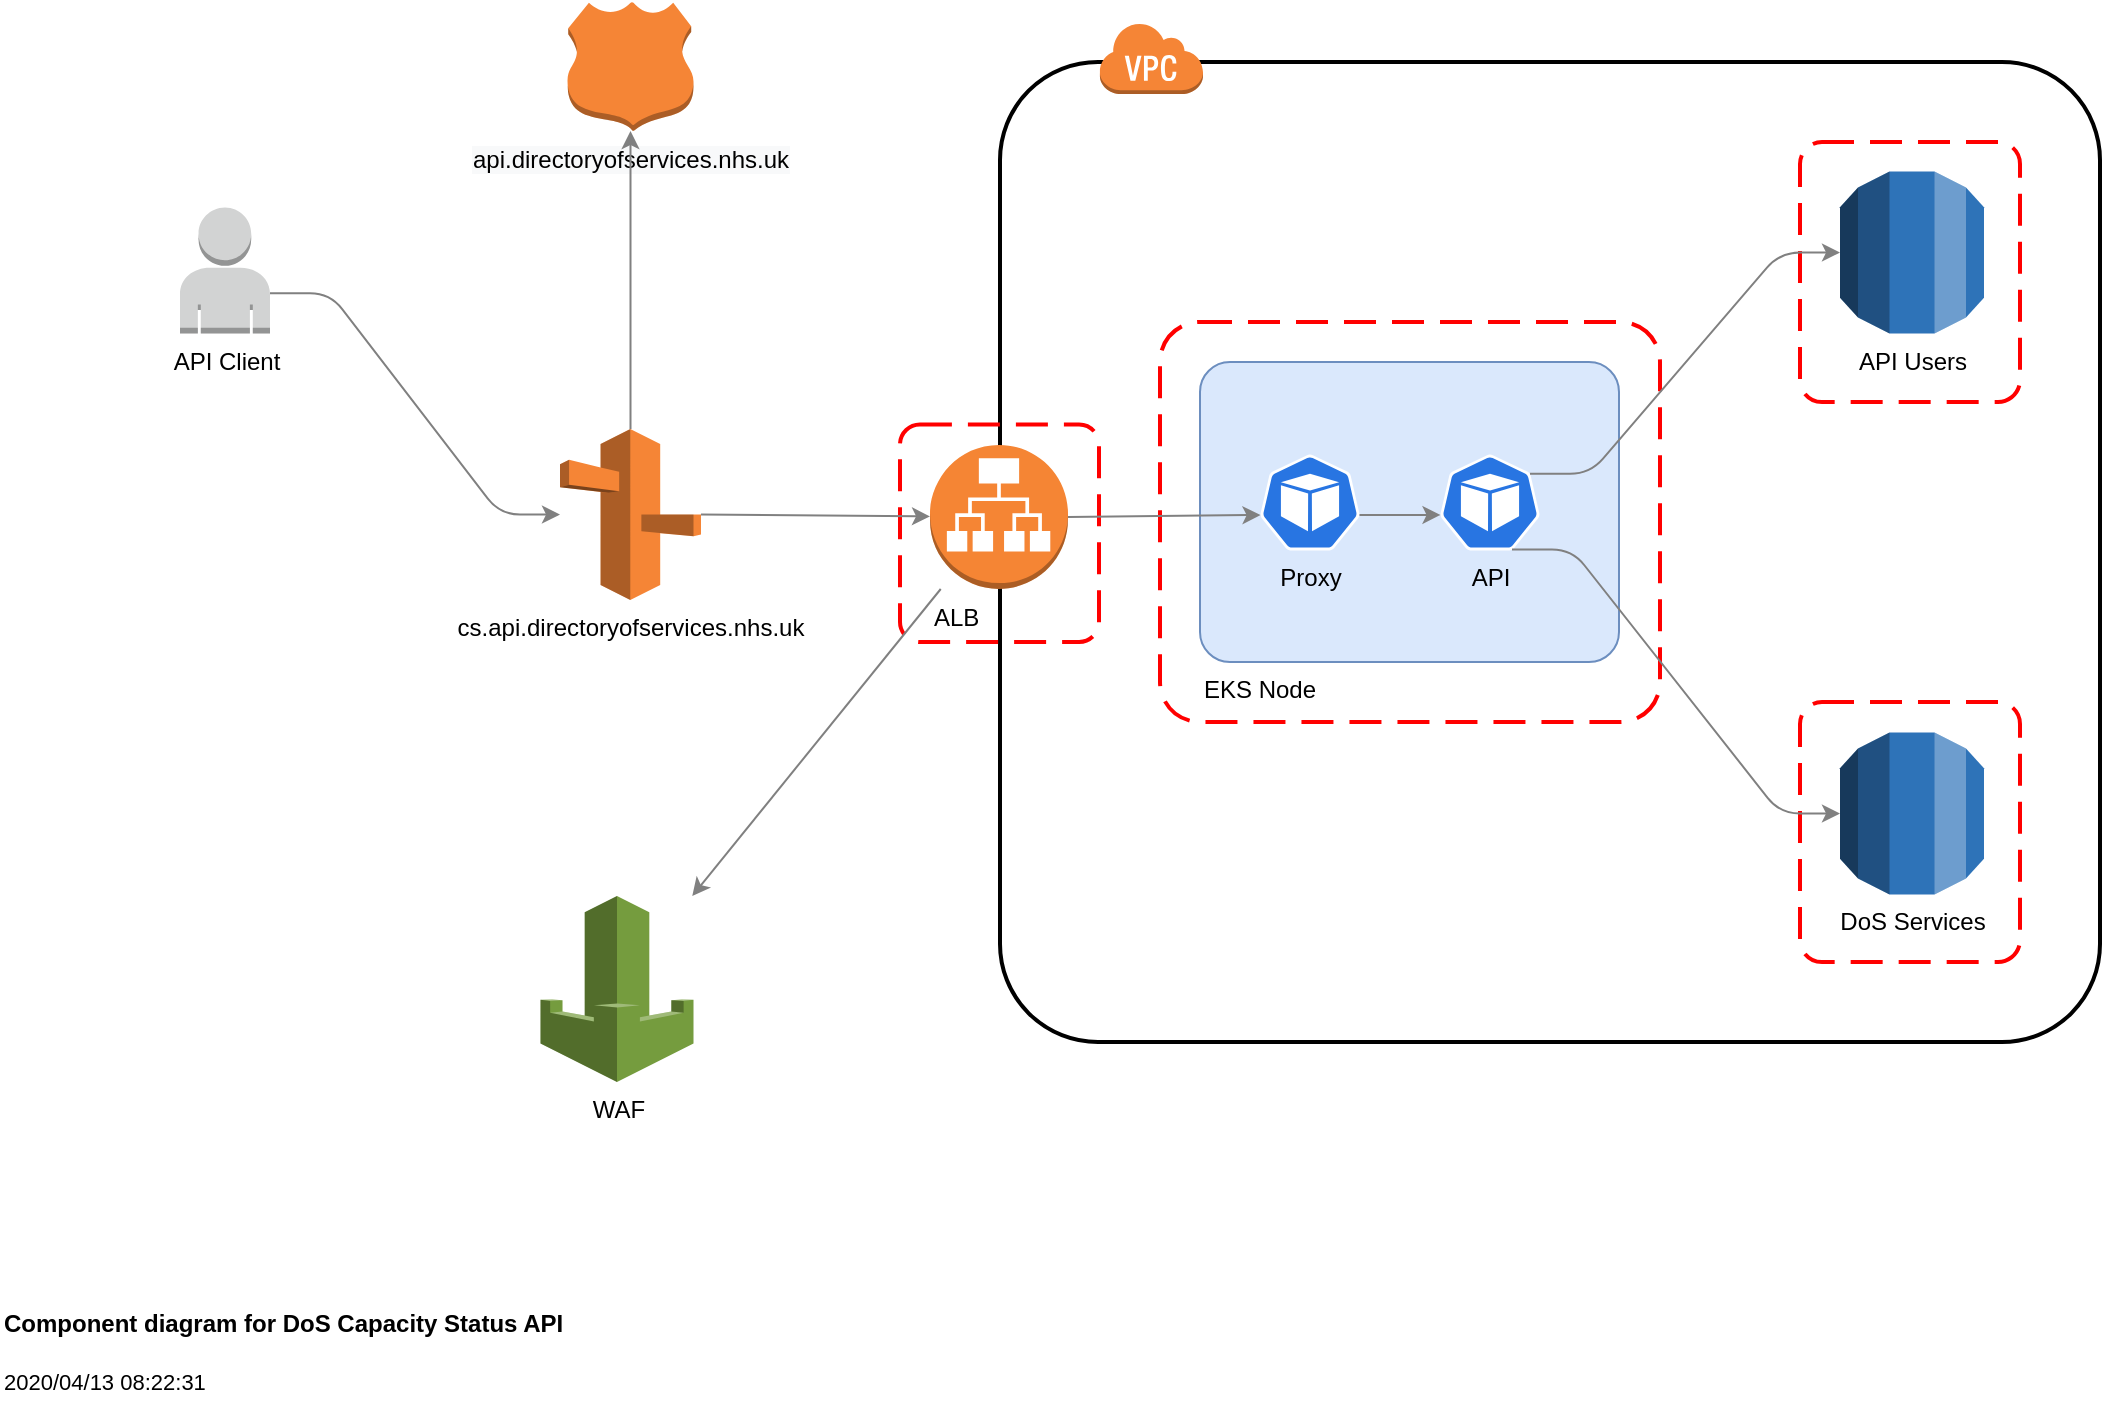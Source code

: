 <mxfile version="12.9.9" type="device"><diagram id="cN-RwNyQhvt1yLzeEUT-" name="Component Diagram"><mxGraphModel dx="1172" dy="816" grid="1" gridSize="10" guides="1" tooltips="1" connect="1" arrows="1" fold="1" page="1" pageScale="1" pageWidth="1169" pageHeight="827" math="0" shadow="0"><root><mxCell id="IWXGeQmXyQhKpHYDBjWF-0"/><mxCell id="IWXGeQmXyQhKpHYDBjWF-1" parent="IWXGeQmXyQhKpHYDBjWF-0"/><mxCell id="RwF1MlRcbTvYdRCJqQCg-4" value="" style="rounded=1;arcSize=10;dashed=0;fillColor=none;gradientColor=none;strokeWidth=2;" parent="IWXGeQmXyQhKpHYDBjWF-1" vertex="1"><mxGeometry x="510" y="150" width="550" height="490" as="geometry"/></mxCell><mxCell id="RwF1MlRcbTvYdRCJqQCg-12" value="" style="rounded=1;arcSize=10;dashed=1;strokeColor=#ff0000;fillColor=none;gradientColor=none;dashPattern=8 4;strokeWidth=2;align=left;labelPosition=center;verticalLabelPosition=bottom;verticalAlign=top;" parent="IWXGeQmXyQhKpHYDBjWF-1" vertex="1"><mxGeometry x="590" y="280" width="250" height="200" as="geometry"/></mxCell><mxCell id="RwF1MlRcbTvYdRCJqQCg-11" value="" style="rounded=1;arcSize=10;dashed=1;strokeColor=#ff0000;fillColor=none;gradientColor=none;dashPattern=8 4;strokeWidth=2;align=left;labelPosition=center;verticalLabelPosition=bottom;verticalAlign=top;" parent="IWXGeQmXyQhKpHYDBjWF-1" vertex="1"><mxGeometry x="460" y="331.25" width="99.5" height="108.75" as="geometry"/></mxCell><mxCell id="RwF1MlRcbTvYdRCJqQCg-7" value="" style="rounded=1;arcSize=10;dashed=1;strokeColor=#ff0000;fillColor=none;gradientColor=none;dashPattern=8 4;strokeWidth=2;align=left;labelPosition=center;verticalLabelPosition=bottom;verticalAlign=top;" parent="IWXGeQmXyQhKpHYDBjWF-1" vertex="1"><mxGeometry x="910" y="470" width="110" height="130" as="geometry"/></mxCell><mxCell id="RwF1MlRcbTvYdRCJqQCg-6" value="" style="rounded=1;arcSize=10;dashed=1;strokeColor=#ff0000;fillColor=none;gradientColor=none;dashPattern=8 4;strokeWidth=2;align=left;labelPosition=center;verticalLabelPosition=bottom;verticalAlign=top;" parent="IWXGeQmXyQhKpHYDBjWF-1" vertex="1"><mxGeometry x="910" y="190" width="110" height="130" as="geometry"/></mxCell><mxCell id="Lj5eGw8n4abv6ZJQl-95-0" value="EKS Node" style="rounded=1;arcSize=10;strokeColor=#6c8ebf;fillColor=#dae8fc;labelPosition=center;verticalLabelPosition=bottom;align=left;verticalAlign=top;" parent="IWXGeQmXyQhKpHYDBjWF-1" vertex="1"><mxGeometry x="610" y="300" width="209.5" height="150" as="geometry"/></mxCell><mxCell id="IWXGeQmXyQhKpHYDBjWF-22" value="WAF" style="outlineConnect=0;dashed=0;verticalLabelPosition=bottom;verticalAlign=top;align=center;html=1;shape=mxgraph.aws3.waf;fillColor=#759C3E;gradientColor=none;" parent="IWXGeQmXyQhKpHYDBjWF-1" vertex="1"><mxGeometry x="280.25" y="567" width="76.5" height="93" as="geometry"/></mxCell><mxCell id="IWXGeQmXyQhKpHYDBjWF-23" value="ALB" style="outlineConnect=0;dashed=0;verticalLabelPosition=bottom;verticalAlign=top;align=left;html=1;shape=mxgraph.aws3.application_load_balancer;fillColor=#F58534;gradientColor=none;" parent="IWXGeQmXyQhKpHYDBjWF-1" vertex="1"><mxGeometry x="475" y="341.5" width="69" height="72" as="geometry"/></mxCell><mxCell id="IWXGeQmXyQhKpHYDBjWF-25" value="Proxy" style="html=1;dashed=0;whitespace=wrap;fillColor=#2875E2;strokeColor=#ffffff;points=[[0.005,0.63,0],[0.1,0.2,0],[0.9,0.2,0],[0.5,0,0],[0.995,0.63,0],[0.72,0.99,0],[0.5,1,0],[0.28,0.99,0]];shape=mxgraph.kubernetes.icon;prIcon=pod;labelPosition=center;verticalLabelPosition=bottom;align=center;verticalAlign=top;" parent="IWXGeQmXyQhKpHYDBjWF-1" vertex="1"><mxGeometry x="640" y="346.25" width="50" height="48" as="geometry"/></mxCell><mxCell id="IWXGeQmXyQhKpHYDBjWF-26" value="API" style="html=1;dashed=0;whitespace=wrap;fillColor=#2875E2;strokeColor=#ffffff;points=[[0.005,0.63,0],[0.1,0.2,0],[0.9,0.2,0],[0.5,0,0],[0.995,0.63,0],[0.72,0.99,0],[0.5,1,0],[0.28,0.99,0]];shape=mxgraph.kubernetes.icon;prIcon=pod;labelPosition=center;verticalLabelPosition=bottom;align=center;verticalAlign=top;" parent="IWXGeQmXyQhKpHYDBjWF-1" vertex="1"><mxGeometry x="730" y="346.25" width="50" height="48" as="geometry"/></mxCell><mxCell id="IWXGeQmXyQhKpHYDBjWF-27" value="API Users" style="outlineConnect=0;dashed=0;verticalLabelPosition=bottom;verticalAlign=top;align=center;html=1;shape=mxgraph.aws3.rds;fillColor=#2E73B8;gradientColor=none;" parent="IWXGeQmXyQhKpHYDBjWF-1" vertex="1"><mxGeometry x="930" y="204.75" width="72" height="81" as="geometry"/></mxCell><mxCell id="IWXGeQmXyQhKpHYDBjWF-28" value="DoS Services" style="outlineConnect=0;dashed=0;verticalLabelPosition=bottom;verticalAlign=top;align=center;html=1;shape=mxgraph.aws3.rds;fillColor=#2E73B8;gradientColor=none;" parent="IWXGeQmXyQhKpHYDBjWF-1" vertex="1"><mxGeometry x="930" y="485.25" width="72" height="81" as="geometry"/></mxCell><mxCell id="IWXGeQmXyQhKpHYDBjWF-29" value="cs.api.directoryofservices.nhs.uk" style="outlineConnect=0;dashed=0;verticalLabelPosition=bottom;verticalAlign=top;align=center;html=1;shape=mxgraph.aws3.route_53;fillColor=#F58536;gradientColor=none;" parent="IWXGeQmXyQhKpHYDBjWF-1" vertex="1"><mxGeometry x="290" y="333.5" width="70.5" height="85.5" as="geometry"/></mxCell><mxCell id="IWXGeQmXyQhKpHYDBjWF-31" value="API Client" style="outlineConnect=0;dashed=0;verticalLabelPosition=bottom;verticalAlign=top;align=center;html=1;shape=mxgraph.aws3.user;fillColor=#D2D3D3;gradientColor=none;" parent="IWXGeQmXyQhKpHYDBjWF-1" vertex="1"><mxGeometry x="100" y="222.75" width="45" height="63" as="geometry"/></mxCell><mxCell id="IWXGeQmXyQhKpHYDBjWF-33" value="" style="endArrow=classic;html=1;exitX=0.9;exitY=0.2;exitDx=0;exitDy=0;exitPerimeter=0;rounded=1;edgeStyle=entityRelationEdgeStyle;strokeColor=#808080;" parent="IWXGeQmXyQhKpHYDBjWF-1" source="IWXGeQmXyQhKpHYDBjWF-26" target="IWXGeQmXyQhKpHYDBjWF-27" edge="1"><mxGeometry width="50" height="50" relative="1" as="geometry"><mxPoint x="520" y="488.5" as="sourcePoint"/><mxPoint x="840" y="288.5" as="targetPoint"/></mxGeometry></mxCell><mxCell id="IWXGeQmXyQhKpHYDBjWF-34" value="" style="endArrow=classic;html=1;exitX=0.72;exitY=0.99;exitDx=0;exitDy=0;exitPerimeter=0;rounded=1;edgeStyle=entityRelationEdgeStyle;strokeColor=#808080;entryX=0;entryY=0.5;entryDx=0;entryDy=0;entryPerimeter=0;" parent="IWXGeQmXyQhKpHYDBjWF-1" source="IWXGeQmXyQhKpHYDBjWF-26" target="IWXGeQmXyQhKpHYDBjWF-28" edge="1"><mxGeometry width="50" height="50" relative="1" as="geometry"><mxPoint x="675" y="368.1" as="sourcePoint"/><mxPoint x="870" y="249" as="targetPoint"/></mxGeometry></mxCell><mxCell id="IWXGeQmXyQhKpHYDBjWF-35" value="" style="endArrow=classic;html=1;exitX=0.995;exitY=0.63;exitDx=0;exitDy=0;exitPerimeter=0;rounded=1;edgeStyle=entityRelationEdgeStyle;strokeColor=#808080;entryX=0.005;entryY=0.63;entryDx=0;entryDy=0;entryPerimeter=0;" parent="IWXGeQmXyQhKpHYDBjWF-1" source="IWXGeQmXyQhKpHYDBjWF-25" target="IWXGeQmXyQhKpHYDBjWF-26" edge="1"><mxGeometry width="50" height="50" relative="1" as="geometry"><mxPoint x="786" y="403.77" as="sourcePoint"/><mxPoint x="870" y="444.75" as="targetPoint"/></mxGeometry></mxCell><mxCell id="IWXGeQmXyQhKpHYDBjWF-38" value="" style="endArrow=classic;html=1;exitX=1;exitY=0.68;exitDx=0;exitDy=0;exitPerimeter=0;rounded=1;edgeStyle=entityRelationEdgeStyle;strokeColor=#808080;" parent="IWXGeQmXyQhKpHYDBjWF-1" source="IWXGeQmXyQhKpHYDBjWF-31" target="IWXGeQmXyQhKpHYDBjWF-29" edge="1"><mxGeometry width="50" height="50" relative="1" as="geometry"><mxPoint x="569" y="381" as="sourcePoint"/><mxPoint x="630.25" y="381.24" as="targetPoint"/></mxGeometry></mxCell><mxCell id="IWXGeQmXyQhKpHYDBjWF-41" value="" style="endArrow=classic;html=1;strokeColor=#808080;" parent="IWXGeQmXyQhKpHYDBjWF-1" source="IWXGeQmXyQhKpHYDBjWF-23" target="IWXGeQmXyQhKpHYDBjWF-22" edge="1"><mxGeometry width="50" height="50" relative="1" as="geometry"><mxPoint x="540" y="488.5" as="sourcePoint"/><mxPoint x="590" y="438.5" as="targetPoint"/></mxGeometry></mxCell><mxCell id="MBlcPFbl8qozU62ANEsG-0" value="&lt;b&gt;Component diagram for DoS Capacity Status API&lt;/b&gt;&lt;br style=&quot;font-size: 11px&quot;&gt;&lt;font style=&quot;font-size: 11px&quot;&gt;&lt;br&gt;&lt;font style=&quot;font-size: 11px&quot;&gt;2020/04/13 08:22:31&lt;/font&gt;&lt;/font&gt;" style="text;html=1;strokeColor=none;fillColor=none;align=left;verticalAlign=middle;whiteSpace=wrap;rounded=0;" parent="IWXGeQmXyQhKpHYDBjWF-1" vertex="1"><mxGeometry x="10" y="770" width="430" height="50" as="geometry"/></mxCell><mxCell id="Lj5eGw8n4abv6ZJQl-95-3" value="" style="endArrow=classic;html=1;strokeColor=#808080;exitX=1;exitY=0.5;exitDx=0;exitDy=0;exitPerimeter=0;entryX=0.005;entryY=0.63;entryDx=0;entryDy=0;entryPerimeter=0;" parent="IWXGeQmXyQhKpHYDBjWF-1" source="IWXGeQmXyQhKpHYDBjWF-23" target="IWXGeQmXyQhKpHYDBjWF-25" edge="1"><mxGeometry width="50" height="50" relative="1" as="geometry"><mxPoint x="501.866" y="418.5" as="sourcePoint"/><mxPoint x="524.986" y="531.5" as="targetPoint"/></mxGeometry></mxCell><mxCell id="Lj5eGw8n4abv6ZJQl-95-6" value="" style="endArrow=classic;html=1;strokeColor=#808080;exitX=1;exitY=0.5;exitDx=0;exitDy=0;exitPerimeter=0;" parent="IWXGeQmXyQhKpHYDBjWF-1" source="IWXGeQmXyQhKpHYDBjWF-29" target="IWXGeQmXyQhKpHYDBjWF-23" edge="1"><mxGeometry width="50" height="50" relative="1" as="geometry"><mxPoint x="494.5" y="422.25" as="sourcePoint"/><mxPoint x="494.5" y="531.5" as="targetPoint"/></mxGeometry></mxCell><mxCell id="RwF1MlRcbTvYdRCJqQCg-5" value="" style="dashed=0;html=1;shape=mxgraph.aws3.virtual_private_cloud;fillColor=#F58536;gradientColor=none;dashed=0;" parent="IWXGeQmXyQhKpHYDBjWF-1" vertex="1"><mxGeometry x="559.5" y="130" width="52" height="36" as="geometry"/></mxCell><mxCell id="RwF1MlRcbTvYdRCJqQCg-15" value="&lt;div&gt;&lt;meta charset=&quot;utf-8&quot;&gt;&lt;span style=&quot;color: rgb(0, 0, 0); font-family: Helvetica; font-size: 12px; font-style: normal; font-variant-ligatures: normal; font-variant-caps: normal; font-weight: 400; letter-spacing: normal; orphans: 2; text-align: center; text-indent: 0px; text-transform: none; widows: 2; word-spacing: 0px; -webkit-text-stroke-width: 0px; background-color: rgb(248, 249, 250); text-decoration-style: initial; text-decoration-color: initial; float: none; display: inline !important;&quot;&gt;api.directoryofservices.nhs.uk&lt;/span&gt;&lt;/div&gt;" style="outlineConnect=0;dashed=0;verticalLabelPosition=bottom;verticalAlign=top;align=center;html=1;shape=mxgraph.aws3.hosted_zone;fillColor=#F58536;gradientColor=none;" parent="IWXGeQmXyQhKpHYDBjWF-1" vertex="1"><mxGeometry x="293.75" y="120" width="63" height="64.5" as="geometry"/></mxCell><mxCell id="RwF1MlRcbTvYdRCJqQCg-16" value="" style="endArrow=classic;html=1;strokeColor=#808080;" parent="IWXGeQmXyQhKpHYDBjWF-1" source="IWXGeQmXyQhKpHYDBjWF-29" target="RwF1MlRcbTvYdRCJqQCg-15" edge="1"><mxGeometry width="50" height="50" relative="1" as="geometry"><mxPoint x="370.5" y="386.25" as="sourcePoint"/><mxPoint x="290" y="280" as="targetPoint"/></mxGeometry></mxCell></root></mxGraphModel></diagram></mxfile>